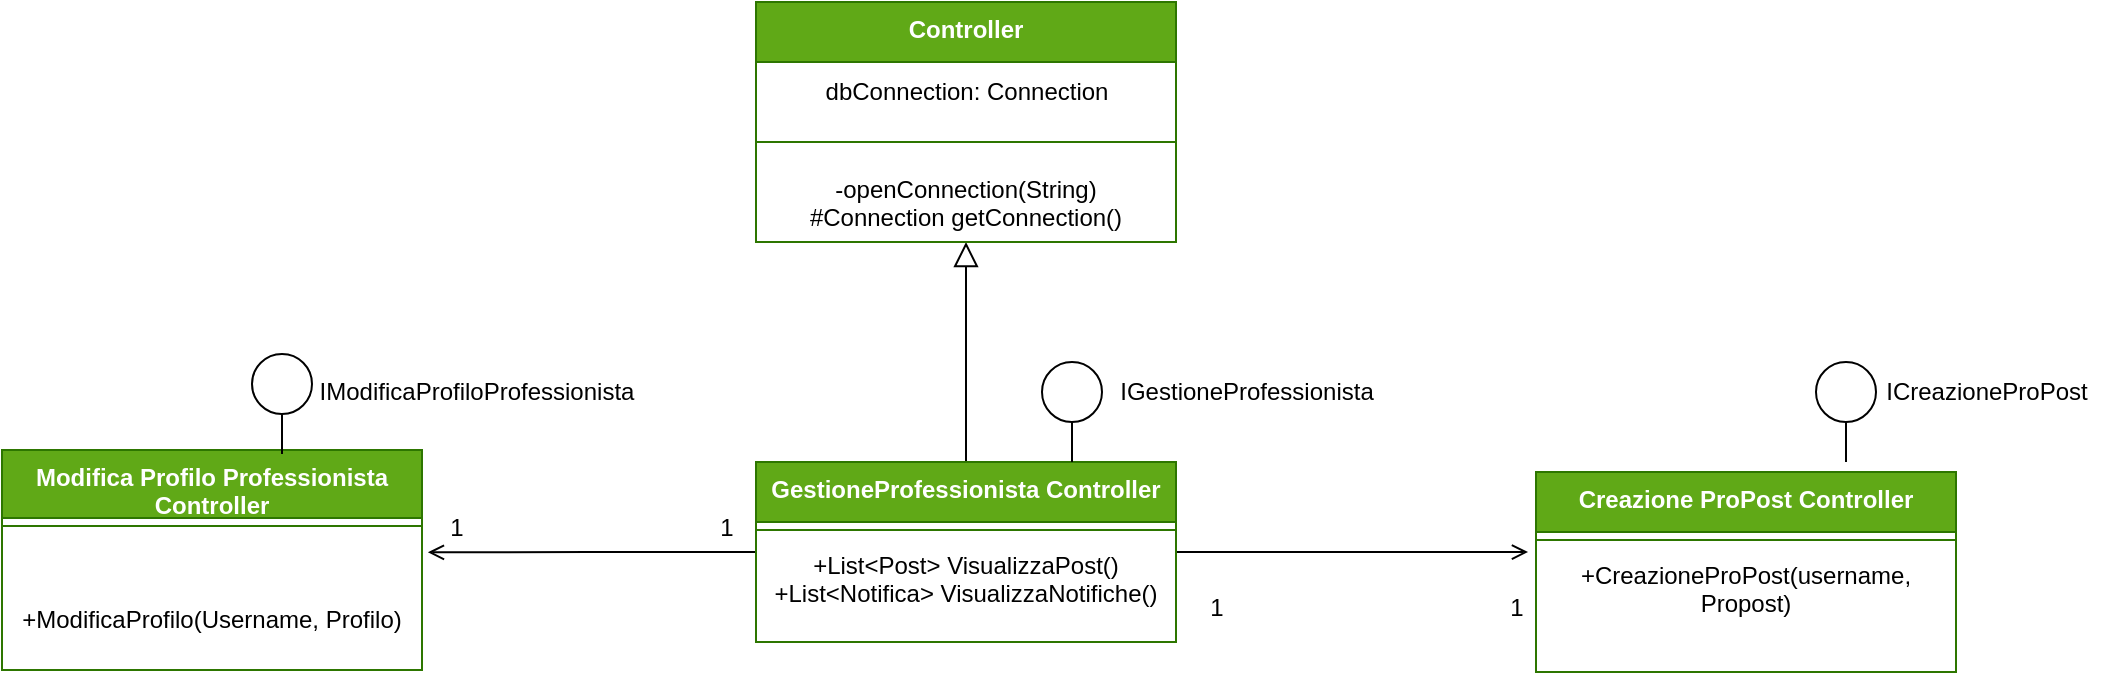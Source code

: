 <mxfile version="21.3.4" type="github">
  <diagram name="Pagina-1" id="c6r7ROtZYmS65uKzIdzQ">
    <mxGraphModel dx="1262" dy="795" grid="1" gridSize="10" guides="1" tooltips="1" connect="1" arrows="1" fold="1" page="1" pageScale="1" pageWidth="827" pageHeight="1169" math="0" shadow="0">
      <root>
        <mxCell id="0" />
        <mxCell id="1" parent="0" />
        <mxCell id="LnVoANyj6Dh3y2EfFEzu-19" style="edgeStyle=orthogonalEdgeStyle;rounded=0;orthogonalLoop=1;jettySize=auto;html=1;entryX=-0.019;entryY=0.033;entryDx=0;entryDy=0;entryPerimeter=0;endArrow=open;endFill=0;" parent="1" source="LnVoANyj6Dh3y2EfFEzu-4" target="LnVoANyj6Dh3y2EfFEzu-12" edge="1">
          <mxGeometry relative="1" as="geometry" />
        </mxCell>
        <mxCell id="LnVoANyj6Dh3y2EfFEzu-20" style="edgeStyle=orthogonalEdgeStyle;rounded=0;orthogonalLoop=1;jettySize=auto;html=1;entryX=1.014;entryY=0.135;entryDx=0;entryDy=0;entryPerimeter=0;endArrow=open;endFill=0;" parent="1" source="LnVoANyj6Dh3y2EfFEzu-4" target="LnVoANyj6Dh3y2EfFEzu-9" edge="1">
          <mxGeometry relative="1" as="geometry" />
        </mxCell>
        <mxCell id="LnVoANyj6Dh3y2EfFEzu-21" style="edgeStyle=orthogonalEdgeStyle;rounded=0;orthogonalLoop=1;jettySize=auto;html=1;entryX=0.5;entryY=1;entryDx=0;entryDy=0;endArrow=block;endFill=0;startSize=12;endSize=10;" parent="1" source="LnVoANyj6Dh3y2EfFEzu-4" target="LnVoANyj6Dh3y2EfFEzu-14" edge="1">
          <mxGeometry relative="1" as="geometry" />
        </mxCell>
        <mxCell id="LnVoANyj6Dh3y2EfFEzu-4" value="GestioneProfessionista Controller" style="swimlane;fontStyle=1;align=center;verticalAlign=top;childLayout=stackLayout;horizontal=1;startSize=30;horizontalStack=0;resizeParent=1;resizeParentMax=0;resizeLast=0;collapsible=1;marginBottom=0;whiteSpace=wrap;html=1;fillColor=#60a917;fontColor=#ffffff;strokeColor=#2D7600;" parent="1" vertex="1">
          <mxGeometry x="120" y="360" width="210" height="90" as="geometry" />
        </mxCell>
        <mxCell id="LnVoANyj6Dh3y2EfFEzu-5" value="" style="line;strokeWidth=1;fillColor=none;align=left;verticalAlign=middle;spacingTop=-1;spacingLeft=3;spacingRight=3;rotatable=0;labelPosition=right;points=[];portConstraint=eastwest;strokeColor=inherit;" parent="LnVoANyj6Dh3y2EfFEzu-4" vertex="1">
          <mxGeometry y="30" width="210" height="8" as="geometry" />
        </mxCell>
        <mxCell id="LnVoANyj6Dh3y2EfFEzu-6" value="&lt;div&gt;+List&amp;lt;Post&amp;gt; VisualizzaPost()&lt;/div&gt;&lt;div&gt;+List&amp;lt;Notifica&amp;gt; VisualizzaNotifiche()&lt;br&gt;&lt;/div&gt;" style="text;strokeColor=none;fillColor=none;align=center;verticalAlign=top;spacingLeft=4;spacingRight=4;overflow=hidden;rotatable=0;points=[[0,0.5],[1,0.5]];portConstraint=eastwest;whiteSpace=wrap;html=1;" parent="LnVoANyj6Dh3y2EfFEzu-4" vertex="1">
          <mxGeometry y="38" width="210" height="52" as="geometry" />
        </mxCell>
        <mxCell id="LnVoANyj6Dh3y2EfFEzu-7" value="Modifica Profilo Professionista Controller" style="swimlane;fontStyle=1;align=center;verticalAlign=top;childLayout=stackLayout;horizontal=1;startSize=34;horizontalStack=0;resizeParent=1;resizeParentMax=0;resizeLast=0;collapsible=1;marginBottom=0;whiteSpace=wrap;html=1;fillColor=#60a917;fontColor=#ffffff;strokeColor=#2D7600;" parent="1" vertex="1">
          <mxGeometry x="-257" y="354" width="210" height="110" as="geometry" />
        </mxCell>
        <mxCell id="LnVoANyj6Dh3y2EfFEzu-8" value="" style="line;strokeWidth=1;fillColor=none;align=left;verticalAlign=middle;spacingTop=-1;spacingLeft=3;spacingRight=3;rotatable=0;labelPosition=right;points=[];portConstraint=eastwest;strokeColor=inherit;" parent="LnVoANyj6Dh3y2EfFEzu-7" vertex="1">
          <mxGeometry y="34" width="210" height="8" as="geometry" />
        </mxCell>
        <mxCell id="LnVoANyj6Dh3y2EfFEzu-9" value="&lt;br&gt;&lt;br&gt;+ModificaProfilo(Username, Profilo)" style="text;strokeColor=none;fillColor=none;align=center;verticalAlign=top;spacingLeft=4;spacingRight=4;overflow=hidden;rotatable=0;points=[[0,0.5],[1,0.5]];portConstraint=eastwest;whiteSpace=wrap;html=1;" parent="LnVoANyj6Dh3y2EfFEzu-7" vertex="1">
          <mxGeometry y="42" width="210" height="68" as="geometry" />
        </mxCell>
        <mxCell id="LnVoANyj6Dh3y2EfFEzu-10" value="Creazione ProPost Controller" style="swimlane;fontStyle=1;align=center;verticalAlign=top;childLayout=stackLayout;horizontal=1;startSize=30;horizontalStack=0;resizeParent=1;resizeParentMax=0;resizeLast=0;collapsible=1;marginBottom=0;whiteSpace=wrap;html=1;fillColor=#60a917;fontColor=#ffffff;strokeColor=#2D7600;" parent="1" vertex="1">
          <mxGeometry x="510" y="365" width="210" height="100" as="geometry" />
        </mxCell>
        <mxCell id="LnVoANyj6Dh3y2EfFEzu-11" value="" style="line;strokeWidth=1;fillColor=none;align=left;verticalAlign=middle;spacingTop=-1;spacingLeft=3;spacingRight=3;rotatable=0;labelPosition=right;points=[];portConstraint=eastwest;strokeColor=inherit;" parent="LnVoANyj6Dh3y2EfFEzu-10" vertex="1">
          <mxGeometry y="30" width="210" height="8" as="geometry" />
        </mxCell>
        <mxCell id="LnVoANyj6Dh3y2EfFEzu-12" value="+CreazioneProPost(username, Propost)" style="text;strokeColor=none;fillColor=none;align=center;verticalAlign=top;spacingLeft=4;spacingRight=4;overflow=hidden;rotatable=0;points=[[0,0.5],[1,0.5]];portConstraint=eastwest;whiteSpace=wrap;html=1;" parent="LnVoANyj6Dh3y2EfFEzu-10" vertex="1">
          <mxGeometry y="38" width="210" height="62" as="geometry" />
        </mxCell>
        <mxCell id="LnVoANyj6Dh3y2EfFEzu-14" value="Controller" style="swimlane;fontStyle=1;align=center;verticalAlign=top;childLayout=stackLayout;horizontal=1;startSize=30;horizontalStack=0;resizeParent=1;resizeParentMax=0;resizeLast=0;collapsible=1;marginBottom=0;whiteSpace=wrap;html=1;fillColor=#60a917;fontColor=#ffffff;strokeColor=#2D7600;" parent="1" vertex="1">
          <mxGeometry x="120" y="130" width="210" height="120" as="geometry" />
        </mxCell>
        <mxCell id="LnVoANyj6Dh3y2EfFEzu-17" value="dbConnection: Connection" style="text;html=1;align=center;verticalAlign=middle;resizable=0;points=[];autosize=1;strokeColor=none;fillColor=none;" parent="LnVoANyj6Dh3y2EfFEzu-14" vertex="1">
          <mxGeometry y="30" width="210" height="30" as="geometry" />
        </mxCell>
        <mxCell id="LnVoANyj6Dh3y2EfFEzu-15" value="" style="line;strokeWidth=1;fillColor=none;align=left;verticalAlign=middle;spacingTop=-1;spacingLeft=3;spacingRight=3;rotatable=0;labelPosition=right;points=[];portConstraint=eastwest;strokeColor=inherit;" parent="LnVoANyj6Dh3y2EfFEzu-14" vertex="1">
          <mxGeometry y="60" width="210" height="20" as="geometry" />
        </mxCell>
        <mxCell id="LnVoANyj6Dh3y2EfFEzu-16" value="-openConnection(String)&lt;br&gt;#Connection getConnection()" style="text;strokeColor=none;fillColor=none;align=center;verticalAlign=top;spacingLeft=4;spacingRight=4;overflow=hidden;rotatable=0;points=[[0,0.5],[1,0.5]];portConstraint=eastwest;whiteSpace=wrap;html=1;" parent="LnVoANyj6Dh3y2EfFEzu-14" vertex="1">
          <mxGeometry y="80" width="210" height="40" as="geometry" />
        </mxCell>
        <mxCell id="LnVoANyj6Dh3y2EfFEzu-22" value="1" style="text;html=1;align=center;verticalAlign=middle;resizable=0;points=[];autosize=1;strokeColor=none;fillColor=none;" parent="1" vertex="1">
          <mxGeometry x="-45" y="378" width="30" height="30" as="geometry" />
        </mxCell>
        <mxCell id="LnVoANyj6Dh3y2EfFEzu-23" value="1" style="text;html=1;align=center;verticalAlign=middle;resizable=0;points=[];autosize=1;strokeColor=none;fillColor=none;" parent="1" vertex="1">
          <mxGeometry x="90" y="378" width="30" height="30" as="geometry" />
        </mxCell>
        <mxCell id="LnVoANyj6Dh3y2EfFEzu-27" value="1" style="text;html=1;align=center;verticalAlign=middle;resizable=0;points=[];autosize=1;strokeColor=none;fillColor=none;" parent="1" vertex="1">
          <mxGeometry x="485" y="418" width="30" height="30" as="geometry" />
        </mxCell>
        <mxCell id="LnVoANyj6Dh3y2EfFEzu-28" value="1" style="text;html=1;align=center;verticalAlign=middle;resizable=0;points=[];autosize=1;strokeColor=none;fillColor=none;" parent="1" vertex="1">
          <mxGeometry x="335" y="418" width="30" height="30" as="geometry" />
        </mxCell>
        <mxCell id="LnVoANyj6Dh3y2EfFEzu-34" style="edgeStyle=orthogonalEdgeStyle;rounded=0;orthogonalLoop=1;jettySize=auto;html=1;entryX=0.75;entryY=0;entryDx=0;entryDy=0;endArrow=none;endFill=0;" parent="1" source="LnVoANyj6Dh3y2EfFEzu-33" target="LnVoANyj6Dh3y2EfFEzu-4" edge="1">
          <mxGeometry relative="1" as="geometry" />
        </mxCell>
        <mxCell id="LnVoANyj6Dh3y2EfFEzu-33" value="" style="ellipse;whiteSpace=wrap;html=1;aspect=fixed;" parent="1" vertex="1">
          <mxGeometry x="263" y="310" width="30" height="30" as="geometry" />
        </mxCell>
        <mxCell id="LnVoANyj6Dh3y2EfFEzu-35" value="IGestioneProfessionista" style="text;html=1;align=center;verticalAlign=middle;resizable=0;points=[];autosize=1;strokeColor=none;fillColor=none;" parent="1" vertex="1">
          <mxGeometry x="290" y="310" width="150" height="30" as="geometry" />
        </mxCell>
        <mxCell id="LnVoANyj6Dh3y2EfFEzu-36" style="edgeStyle=orthogonalEdgeStyle;rounded=0;orthogonalLoop=1;jettySize=auto;html=1;entryX=0.75;entryY=0;entryDx=0;entryDy=0;endArrow=none;endFill=0;" parent="1" source="LnVoANyj6Dh3y2EfFEzu-37" edge="1">
          <mxGeometry relative="1" as="geometry">
            <mxPoint x="665" y="360" as="targetPoint" />
          </mxGeometry>
        </mxCell>
        <mxCell id="LnVoANyj6Dh3y2EfFEzu-37" value="" style="ellipse;whiteSpace=wrap;html=1;aspect=fixed;" parent="1" vertex="1">
          <mxGeometry x="650" y="310" width="30" height="30" as="geometry" />
        </mxCell>
        <mxCell id="LnVoANyj6Dh3y2EfFEzu-38" value="ICreazioneProPost" style="text;html=1;align=center;verticalAlign=middle;resizable=0;points=[];autosize=1;strokeColor=none;fillColor=none;" parent="1" vertex="1">
          <mxGeometry x="675" y="310" width="120" height="30" as="geometry" />
        </mxCell>
        <mxCell id="LnVoANyj6Dh3y2EfFEzu-39" style="edgeStyle=orthogonalEdgeStyle;rounded=0;orthogonalLoop=1;jettySize=auto;html=1;entryX=0.75;entryY=0;entryDx=0;entryDy=0;endArrow=none;endFill=0;" parent="1" source="LnVoANyj6Dh3y2EfFEzu-40" edge="1">
          <mxGeometry relative="1" as="geometry">
            <mxPoint x="-117" y="356" as="targetPoint" />
          </mxGeometry>
        </mxCell>
        <mxCell id="LnVoANyj6Dh3y2EfFEzu-40" value="" style="ellipse;whiteSpace=wrap;html=1;aspect=fixed;" parent="1" vertex="1">
          <mxGeometry x="-132" y="306" width="30" height="30" as="geometry" />
        </mxCell>
        <mxCell id="LnVoANyj6Dh3y2EfFEzu-41" value="IModificaProfiloProfessionista" style="text;html=1;align=center;verticalAlign=middle;resizable=0;points=[];autosize=1;strokeColor=none;fillColor=none;" parent="1" vertex="1">
          <mxGeometry x="-110" y="310" width="180" height="30" as="geometry" />
        </mxCell>
      </root>
    </mxGraphModel>
  </diagram>
</mxfile>
